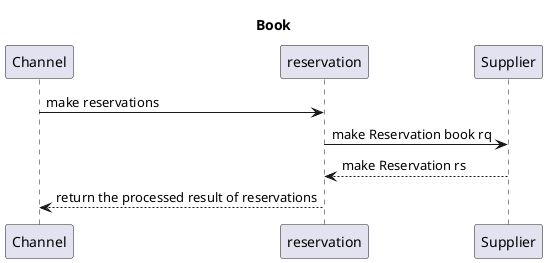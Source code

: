 @startuml

title Book

participant "Channel" as distributor
participant "reservation" as reservation
participant "Supplier" as supplier

distributor -> reservation: make reservations
reservation -> supplier: make Reservation book rq
supplier --> reservation: make Reservation rs
reservation --> distributor: return the processed result of reservations

@enduml